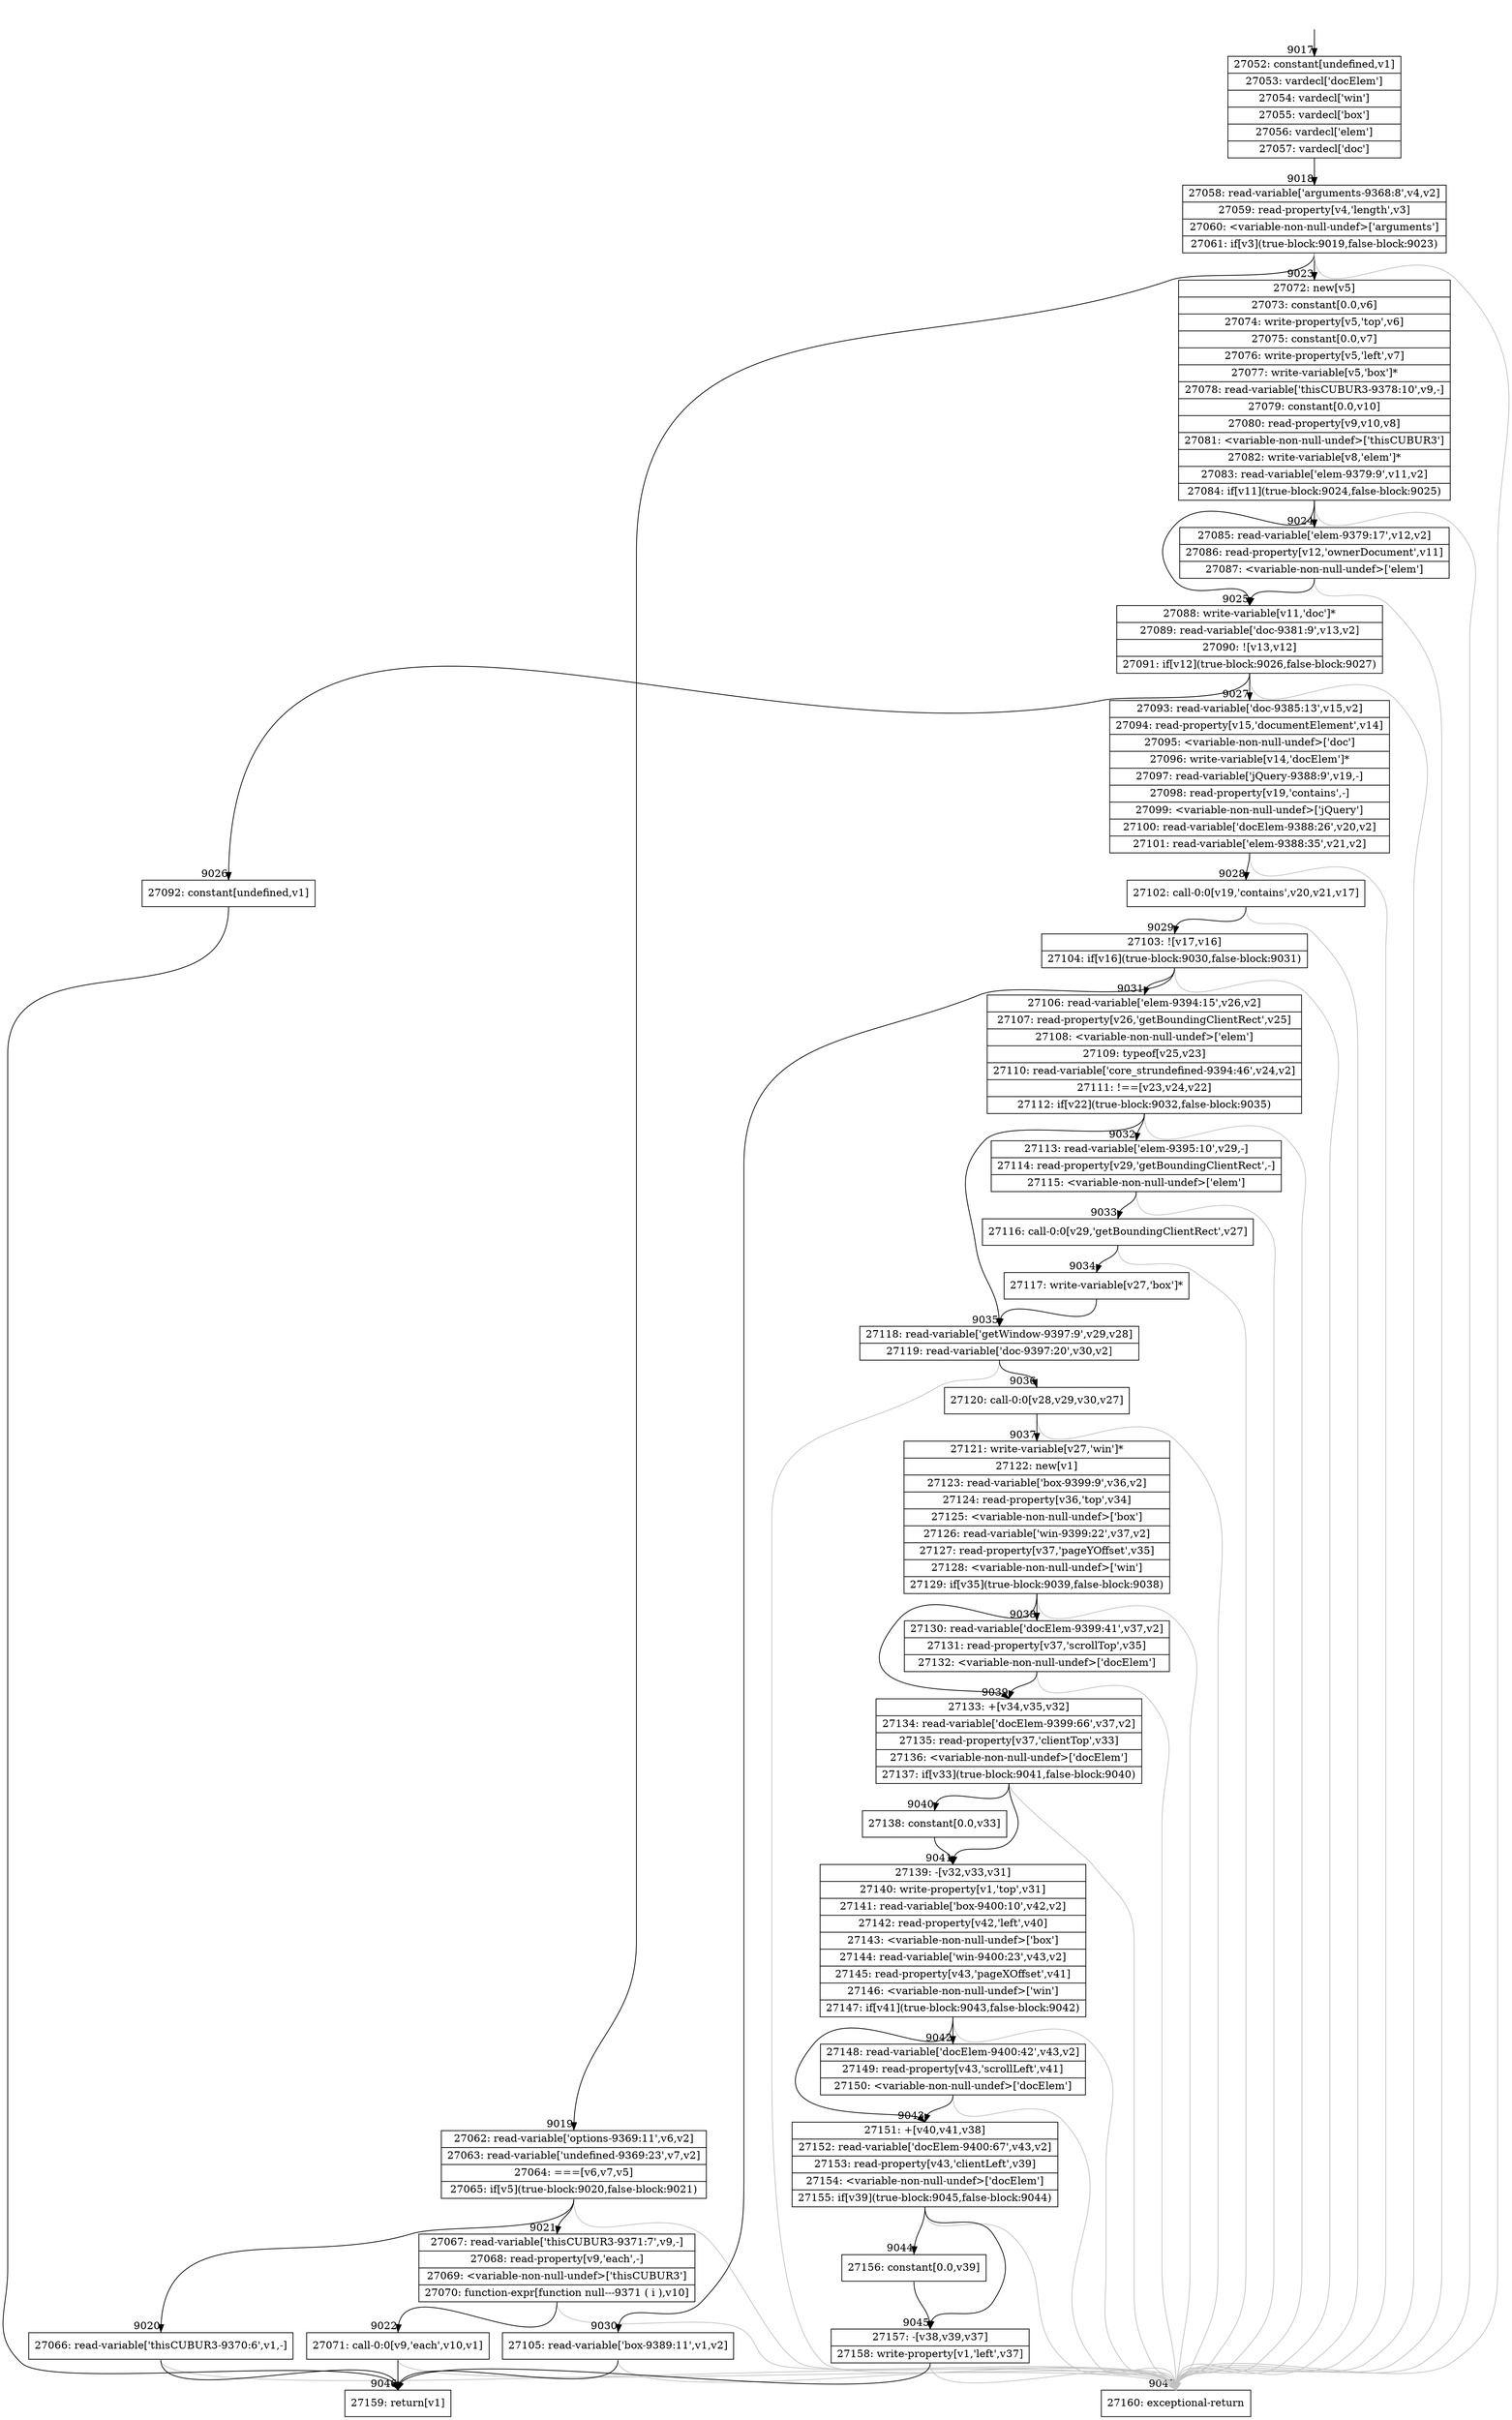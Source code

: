 digraph {
rankdir="TD"
BB_entry564[shape=none,label=""];
BB_entry564 -> BB9017 [tailport=s, headport=n, headlabel="    9017"]
BB9017 [shape=record label="{27052: constant[undefined,v1]|27053: vardecl['docElem']|27054: vardecl['win']|27055: vardecl['box']|27056: vardecl['elem']|27057: vardecl['doc']}" ] 
BB9017 -> BB9018 [tailport=s, headport=n, headlabel="      9018"]
BB9018 [shape=record label="{27058: read-variable['arguments-9368:8',v4,v2]|27059: read-property[v4,'length',v3]|27060: \<variable-non-null-undef\>['arguments']|27061: if[v3](true-block:9019,false-block:9023)}" ] 
BB9018 -> BB9019 [tailport=s, headport=n, headlabel="      9019"]
BB9018 -> BB9023 [tailport=s, headport=n, headlabel="      9023"]
BB9018 -> BB9047 [tailport=s, headport=n, color=gray, headlabel="      9047"]
BB9019 [shape=record label="{27062: read-variable['options-9369:11',v6,v2]|27063: read-variable['undefined-9369:23',v7,v2]|27064: ===[v6,v7,v5]|27065: if[v5](true-block:9020,false-block:9021)}" ] 
BB9019 -> BB9020 [tailport=s, headport=n, headlabel="      9020"]
BB9019 -> BB9021 [tailport=s, headport=n, headlabel="      9021"]
BB9019 -> BB9047 [tailport=s, headport=n, color=gray]
BB9020 [shape=record label="{27066: read-variable['thisCUBUR3-9370:6',v1,-]}" ] 
BB9020 -> BB9046 [tailport=s, headport=n, headlabel="      9046"]
BB9020 -> BB9047 [tailport=s, headport=n, color=gray]
BB9021 [shape=record label="{27067: read-variable['thisCUBUR3-9371:7',v9,-]|27068: read-property[v9,'each',-]|27069: \<variable-non-null-undef\>['thisCUBUR3']|27070: function-expr[function null---9371 ( i ),v10]}" ] 
BB9021 -> BB9022 [tailport=s, headport=n, headlabel="      9022"]
BB9021 -> BB9047 [tailport=s, headport=n, color=gray]
BB9022 [shape=record label="{27071: call-0:0[v9,'each',v10,v1]}" ] 
BB9022 -> BB9046 [tailport=s, headport=n]
BB9022 -> BB9047 [tailport=s, headport=n, color=gray]
BB9023 [shape=record label="{27072: new[v5]|27073: constant[0.0,v6]|27074: write-property[v5,'top',v6]|27075: constant[0.0,v7]|27076: write-property[v5,'left',v7]|27077: write-variable[v5,'box']*|27078: read-variable['thisCUBUR3-9378:10',v9,-]|27079: constant[0.0,v10]|27080: read-property[v9,v10,v8]|27081: \<variable-non-null-undef\>['thisCUBUR3']|27082: write-variable[v8,'elem']*|27083: read-variable['elem-9379:9',v11,v2]|27084: if[v11](true-block:9024,false-block:9025)}" ] 
BB9023 -> BB9025 [tailport=s, headport=n, headlabel="      9025"]
BB9023 -> BB9024 [tailport=s, headport=n, headlabel="      9024"]
BB9023 -> BB9047 [tailport=s, headport=n, color=gray]
BB9024 [shape=record label="{27085: read-variable['elem-9379:17',v12,v2]|27086: read-property[v12,'ownerDocument',v11]|27087: \<variable-non-null-undef\>['elem']}" ] 
BB9024 -> BB9025 [tailport=s, headport=n]
BB9024 -> BB9047 [tailport=s, headport=n, color=gray]
BB9025 [shape=record label="{27088: write-variable[v11,'doc']*|27089: read-variable['doc-9381:9',v13,v2]|27090: ![v13,v12]|27091: if[v12](true-block:9026,false-block:9027)}" ] 
BB9025 -> BB9026 [tailport=s, headport=n, headlabel="      9026"]
BB9025 -> BB9027 [tailport=s, headport=n, headlabel="      9027"]
BB9025 -> BB9047 [tailport=s, headport=n, color=gray]
BB9026 [shape=record label="{27092: constant[undefined,v1]}" ] 
BB9026 -> BB9046 [tailport=s, headport=n]
BB9027 [shape=record label="{27093: read-variable['doc-9385:13',v15,v2]|27094: read-property[v15,'documentElement',v14]|27095: \<variable-non-null-undef\>['doc']|27096: write-variable[v14,'docElem']*|27097: read-variable['jQuery-9388:9',v19,-]|27098: read-property[v19,'contains',-]|27099: \<variable-non-null-undef\>['jQuery']|27100: read-variable['docElem-9388:26',v20,v2]|27101: read-variable['elem-9388:35',v21,v2]}" ] 
BB9027 -> BB9028 [tailport=s, headport=n, headlabel="      9028"]
BB9027 -> BB9047 [tailport=s, headport=n, color=gray]
BB9028 [shape=record label="{27102: call-0:0[v19,'contains',v20,v21,v17]}" ] 
BB9028 -> BB9029 [tailport=s, headport=n, headlabel="      9029"]
BB9028 -> BB9047 [tailport=s, headport=n, color=gray]
BB9029 [shape=record label="{27103: ![v17,v16]|27104: if[v16](true-block:9030,false-block:9031)}" ] 
BB9029 -> BB9030 [tailport=s, headport=n, headlabel="      9030"]
BB9029 -> BB9031 [tailport=s, headport=n, headlabel="      9031"]
BB9029 -> BB9047 [tailport=s, headport=n, color=gray]
BB9030 [shape=record label="{27105: read-variable['box-9389:11',v1,v2]}" ] 
BB9030 -> BB9046 [tailport=s, headport=n]
BB9030 -> BB9047 [tailport=s, headport=n, color=gray]
BB9031 [shape=record label="{27106: read-variable['elem-9394:15',v26,v2]|27107: read-property[v26,'getBoundingClientRect',v25]|27108: \<variable-non-null-undef\>['elem']|27109: typeof[v25,v23]|27110: read-variable['core_strundefined-9394:46',v24,v2]|27111: !==[v23,v24,v22]|27112: if[v22](true-block:9032,false-block:9035)}" ] 
BB9031 -> BB9032 [tailport=s, headport=n, headlabel="      9032"]
BB9031 -> BB9035 [tailport=s, headport=n, headlabel="      9035"]
BB9031 -> BB9047 [tailport=s, headport=n, color=gray]
BB9032 [shape=record label="{27113: read-variable['elem-9395:10',v29,-]|27114: read-property[v29,'getBoundingClientRect',-]|27115: \<variable-non-null-undef\>['elem']}" ] 
BB9032 -> BB9033 [tailport=s, headport=n, headlabel="      9033"]
BB9032 -> BB9047 [tailport=s, headport=n, color=gray]
BB9033 [shape=record label="{27116: call-0:0[v29,'getBoundingClientRect',v27]}" ] 
BB9033 -> BB9034 [tailport=s, headport=n, headlabel="      9034"]
BB9033 -> BB9047 [tailport=s, headport=n, color=gray]
BB9034 [shape=record label="{27117: write-variable[v27,'box']*}" ] 
BB9034 -> BB9035 [tailport=s, headport=n]
BB9035 [shape=record label="{27118: read-variable['getWindow-9397:9',v29,v28]|27119: read-variable['doc-9397:20',v30,v2]}" ] 
BB9035 -> BB9036 [tailport=s, headport=n, headlabel="      9036"]
BB9035 -> BB9047 [tailport=s, headport=n, color=gray]
BB9036 [shape=record label="{27120: call-0:0[v28,v29,v30,v27]}" ] 
BB9036 -> BB9037 [tailport=s, headport=n, headlabel="      9037"]
BB9036 -> BB9047 [tailport=s, headport=n, color=gray]
BB9037 [shape=record label="{27121: write-variable[v27,'win']*|27122: new[v1]|27123: read-variable['box-9399:9',v36,v2]|27124: read-property[v36,'top',v34]|27125: \<variable-non-null-undef\>['box']|27126: read-variable['win-9399:22',v37,v2]|27127: read-property[v37,'pageYOffset',v35]|27128: \<variable-non-null-undef\>['win']|27129: if[v35](true-block:9039,false-block:9038)}" ] 
BB9037 -> BB9039 [tailport=s, headport=n, headlabel="      9039"]
BB9037 -> BB9038 [tailport=s, headport=n, headlabel="      9038"]
BB9037 -> BB9047 [tailport=s, headport=n, color=gray]
BB9038 [shape=record label="{27130: read-variable['docElem-9399:41',v37,v2]|27131: read-property[v37,'scrollTop',v35]|27132: \<variable-non-null-undef\>['docElem']}" ] 
BB9038 -> BB9039 [tailport=s, headport=n]
BB9038 -> BB9047 [tailport=s, headport=n, color=gray]
BB9039 [shape=record label="{27133: +[v34,v35,v32]|27134: read-variable['docElem-9399:66',v37,v2]|27135: read-property[v37,'clientTop',v33]|27136: \<variable-non-null-undef\>['docElem']|27137: if[v33](true-block:9041,false-block:9040)}" ] 
BB9039 -> BB9041 [tailport=s, headport=n, headlabel="      9041"]
BB9039 -> BB9040 [tailport=s, headport=n, headlabel="      9040"]
BB9039 -> BB9047 [tailport=s, headport=n, color=gray]
BB9040 [shape=record label="{27138: constant[0.0,v33]}" ] 
BB9040 -> BB9041 [tailport=s, headport=n]
BB9041 [shape=record label="{27139: -[v32,v33,v31]|27140: write-property[v1,'top',v31]|27141: read-variable['box-9400:10',v42,v2]|27142: read-property[v42,'left',v40]|27143: \<variable-non-null-undef\>['box']|27144: read-variable['win-9400:23',v43,v2]|27145: read-property[v43,'pageXOffset',v41]|27146: \<variable-non-null-undef\>['win']|27147: if[v41](true-block:9043,false-block:9042)}" ] 
BB9041 -> BB9043 [tailport=s, headport=n, headlabel="      9043"]
BB9041 -> BB9042 [tailport=s, headport=n, headlabel="      9042"]
BB9041 -> BB9047 [tailport=s, headport=n, color=gray]
BB9042 [shape=record label="{27148: read-variable['docElem-9400:42',v43,v2]|27149: read-property[v43,'scrollLeft',v41]|27150: \<variable-non-null-undef\>['docElem']}" ] 
BB9042 -> BB9043 [tailport=s, headport=n]
BB9042 -> BB9047 [tailport=s, headport=n, color=gray]
BB9043 [shape=record label="{27151: +[v40,v41,v38]|27152: read-variable['docElem-9400:67',v43,v2]|27153: read-property[v43,'clientLeft',v39]|27154: \<variable-non-null-undef\>['docElem']|27155: if[v39](true-block:9045,false-block:9044)}" ] 
BB9043 -> BB9045 [tailport=s, headport=n, headlabel="      9045"]
BB9043 -> BB9044 [tailport=s, headport=n, headlabel="      9044"]
BB9043 -> BB9047 [tailport=s, headport=n, color=gray]
BB9044 [shape=record label="{27156: constant[0.0,v39]}" ] 
BB9044 -> BB9045 [tailport=s, headport=n]
BB9045 [shape=record label="{27157: -[v38,v39,v37]|27158: write-property[v1,'left',v37]}" ] 
BB9045 -> BB9046 [tailport=s, headport=n]
BB9045 -> BB9047 [tailport=s, headport=n, color=gray]
BB9046 [shape=record label="{27159: return[v1]}" ] 
BB9047 [shape=record label="{27160: exceptional-return}" ] 
}
